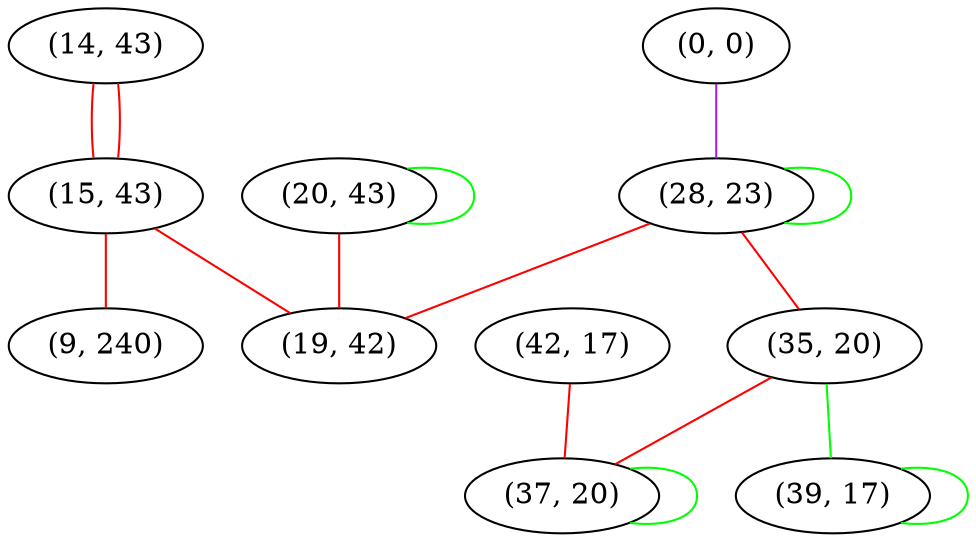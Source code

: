 graph "" {
"(14, 43)";
"(0, 0)";
"(42, 17)";
"(28, 23)";
"(35, 20)";
"(37, 20)";
"(20, 43)";
"(15, 43)";
"(9, 240)";
"(39, 17)";
"(19, 42)";
"(14, 43)" -- "(15, 43)"  [color=red, key=0, weight=1];
"(14, 43)" -- "(15, 43)"  [color=red, key=1, weight=1];
"(0, 0)" -- "(28, 23)"  [color=purple, key=0, weight=4];
"(42, 17)" -- "(37, 20)"  [color=red, key=0, weight=1];
"(28, 23)" -- "(19, 42)"  [color=red, key=0, weight=1];
"(28, 23)" -- "(35, 20)"  [color=red, key=0, weight=1];
"(28, 23)" -- "(28, 23)"  [color=green, key=0, weight=2];
"(35, 20)" -- "(37, 20)"  [color=red, key=0, weight=1];
"(35, 20)" -- "(39, 17)"  [color=green, key=0, weight=2];
"(37, 20)" -- "(37, 20)"  [color=green, key=0, weight=2];
"(20, 43)" -- "(19, 42)"  [color=red, key=0, weight=1];
"(20, 43)" -- "(20, 43)"  [color=green, key=0, weight=2];
"(15, 43)" -- "(9, 240)"  [color=red, key=0, weight=1];
"(15, 43)" -- "(19, 42)"  [color=red, key=0, weight=1];
"(39, 17)" -- "(39, 17)"  [color=green, key=0, weight=2];
}
